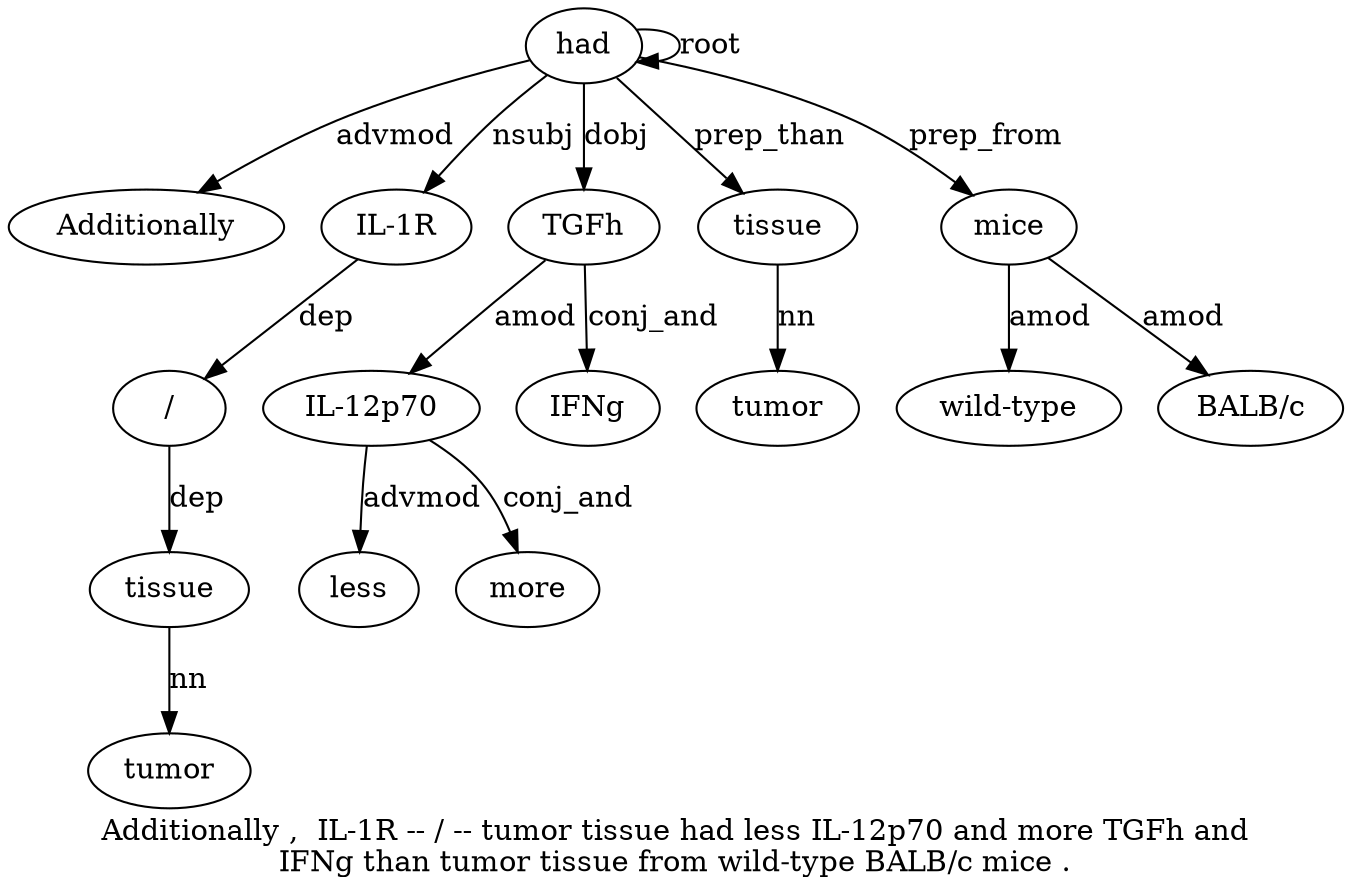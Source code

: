 digraph "Additionally ,  IL-1R -- / -- tumor tissue had less IL-12p70 and more TGFh and IFNg than tumor tissue from wild-type BALB/c mice ." {
label="Additionally ,  IL-1R -- / -- tumor tissue had less IL-12p70 and more TGFh and
IFNg than tumor tissue from wild-type BALB/c mice .";
had9 [style=filled, fillcolor=white, label=had];
Additionally1 [style=filled, fillcolor=white, label=Additionally];
had9 -> Additionally1  [label=advmod];
"IL-1R3" [style=filled, fillcolor=white, label="IL-1R"];
had9 -> "IL-1R3"  [label=nsubj];
"/5" [style=filled, fillcolor=white, label="/"];
"IL-1R3" -> "/5"  [label=dep];
tissue8 [style=filled, fillcolor=white, label=tissue];
tumor7 [style=filled, fillcolor=white, label=tumor];
tissue8 -> tumor7  [label=nn];
"/5" -> tissue8  [label=dep];
had9 -> had9  [label=root];
"IL-12p70" [style=filled, fillcolor=white, label="IL-12p70"];
less10 [style=filled, fillcolor=white, label=less];
"IL-12p70" -> less10  [label=advmod];
TGFh14 [style=filled, fillcolor=white, label=TGFh];
TGFh14 -> "IL-12p70"  [label=amod];
more13 [style=filled, fillcolor=white, label=more];
"IL-12p70" -> more13  [label=conj_and];
had9 -> TGFh14  [label=dobj];
IFNg16 [style=filled, fillcolor=white, label=IFNg];
TGFh14 -> IFNg16  [label=conj_and];
tissue19 [style=filled, fillcolor=white, label=tissue];
tumor18 [style=filled, fillcolor=white, label=tumor];
tissue19 -> tumor18  [label=nn];
had9 -> tissue19  [label=prep_than];
mice23 [style=filled, fillcolor=white, label=mice];
"wild-type21" [style=filled, fillcolor=white, label="wild-type"];
mice23 -> "wild-type21"  [label=amod];
"BALB/c22" [style=filled, fillcolor=white, label="BALB/c"];
mice23 -> "BALB/c22"  [label=amod];
had9 -> mice23  [label=prep_from];
}
